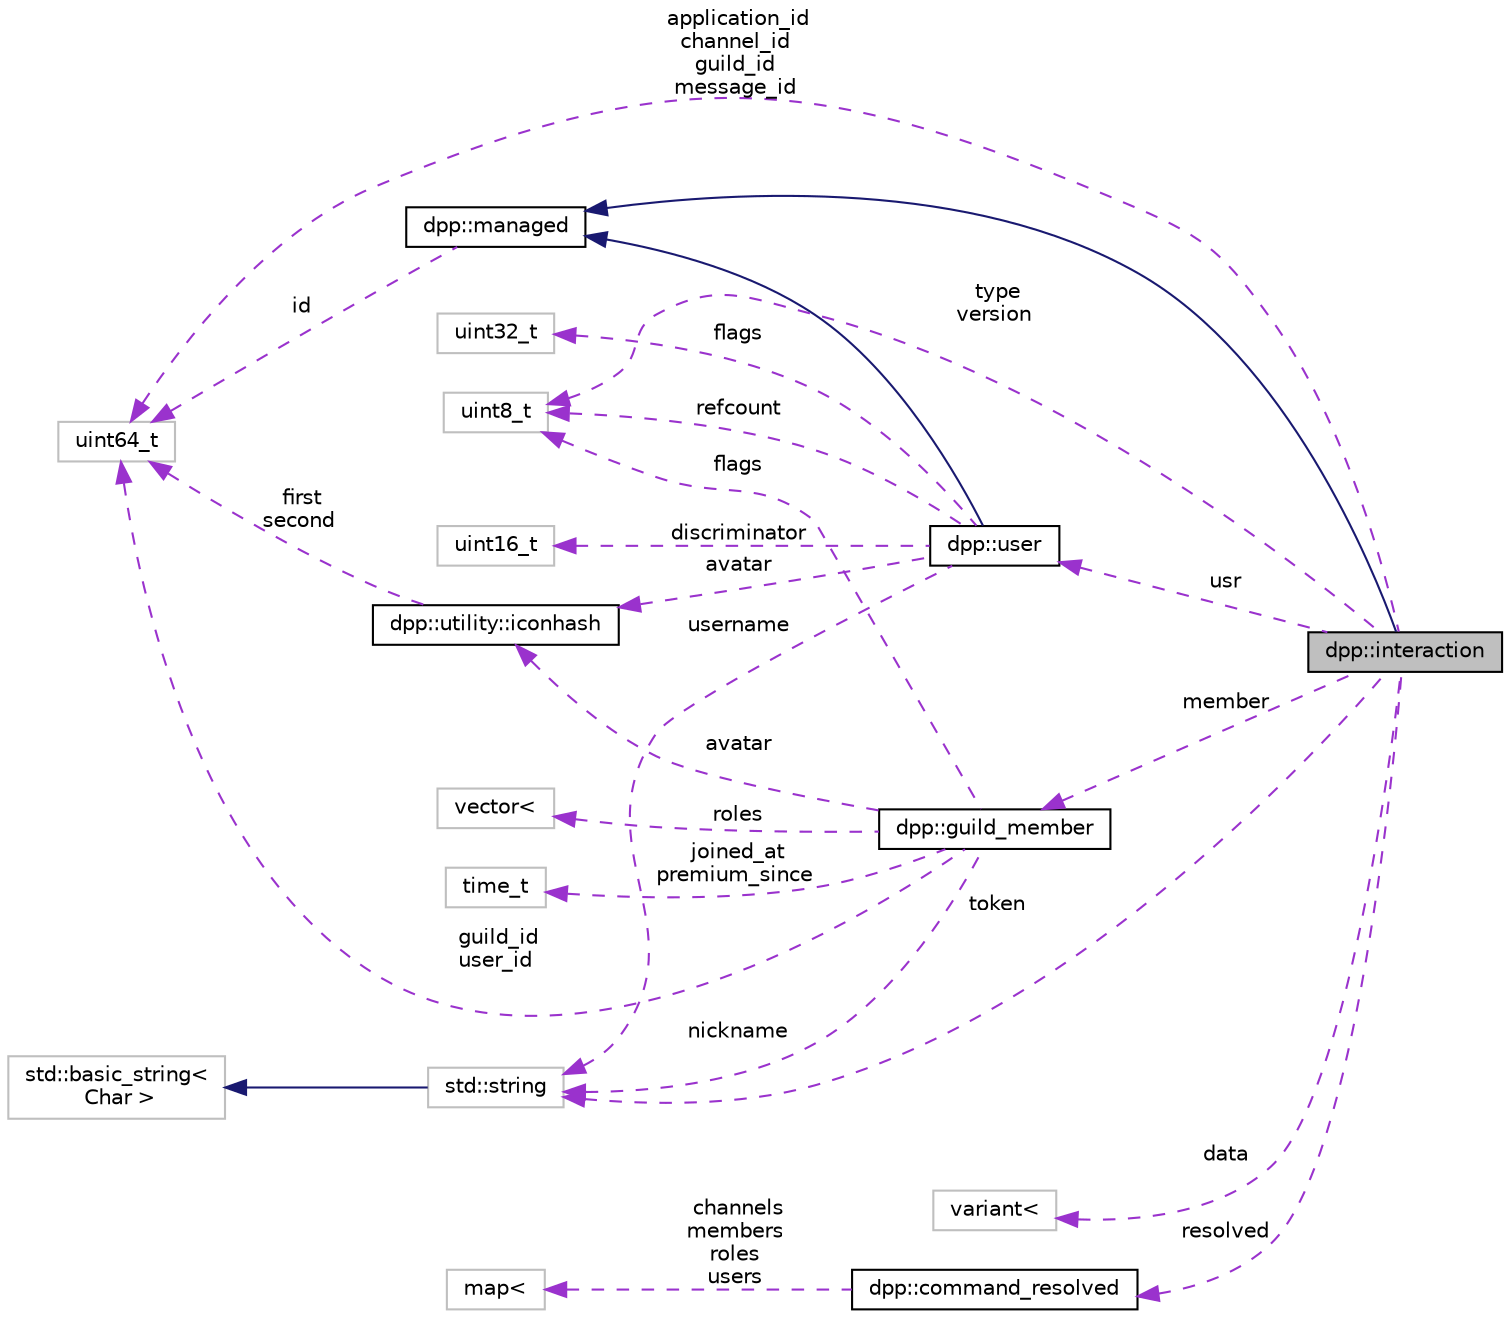 digraph "dpp::interaction"
{
 // INTERACTIVE_SVG=YES
 // LATEX_PDF_SIZE
  bgcolor="transparent";
  edge [fontname="Helvetica",fontsize="10",labelfontname="Helvetica",labelfontsize="10"];
  node [fontname="Helvetica",fontsize="10",shape=record];
  rankdir="LR";
  Node1 [label="dpp::interaction",height=0.2,width=0.4,color="black", fillcolor="grey75", style="filled", fontcolor="black",tooltip="An interaction represents a user running a command and arrives via the dpp::cluster::on_interaction_c..."];
  Node2 -> Node1 [dir="back",color="midnightblue",fontsize="10",style="solid",fontname="Helvetica"];
  Node2 [label="dpp::managed",height=0.2,width=0.4,color="black",URL="$classdpp_1_1managed.html",tooltip="The managed class is the base class for various types that can be stored in a cache that are identifi..."];
  Node3 -> Node2 [dir="back",color="darkorchid3",fontsize="10",style="dashed",label=" id" ,fontname="Helvetica"];
  Node3 [label="uint64_t",height=0.2,width=0.4,color="grey75",tooltip=" "];
  Node3 -> Node1 [dir="back",color="darkorchid3",fontsize="10",style="dashed",label=" application_id\nchannel_id\nguild_id\nmessage_id" ,fontname="Helvetica"];
  Node4 -> Node1 [dir="back",color="darkorchid3",fontsize="10",style="dashed",label=" type\nversion" ,fontname="Helvetica"];
  Node4 [label="uint8_t",height=0.2,width=0.4,color="grey75",tooltip=" "];
  Node5 -> Node1 [dir="back",color="darkorchid3",fontsize="10",style="dashed",label=" data" ,fontname="Helvetica"];
  Node5 [label="variant\<",height=0.2,width=0.4,color="grey75",tooltip=" "];
  Node6 -> Node1 [dir="back",color="darkorchid3",fontsize="10",style="dashed",label=" member" ,fontname="Helvetica"];
  Node6 [label="dpp::guild_member",height=0.2,width=0.4,color="black",URL="$classdpp_1_1guild__member.html",tooltip="Represents dpp::user membership upon a dpp::guild."];
  Node7 -> Node6 [dir="back",color="darkorchid3",fontsize="10",style="dashed",label=" nickname" ,fontname="Helvetica"];
  Node7 [label="std::string",height=0.2,width=0.4,color="grey75",tooltip=" "];
  Node8 -> Node7 [dir="back",color="midnightblue",fontsize="10",style="solid",fontname="Helvetica"];
  Node8 [label="std::basic_string\<\l Char \>",height=0.2,width=0.4,color="grey75",tooltip=" "];
  Node3 -> Node6 [dir="back",color="darkorchid3",fontsize="10",style="dashed",label=" guild_id\nuser_id" ,fontname="Helvetica"];
  Node9 -> Node6 [dir="back",color="darkorchid3",fontsize="10",style="dashed",label=" roles" ,fontname="Helvetica"];
  Node9 [label="vector\<",height=0.2,width=0.4,color="grey75",tooltip=" "];
  Node10 -> Node6 [dir="back",color="darkorchid3",fontsize="10",style="dashed",label=" joined_at\npremium_since" ,fontname="Helvetica"];
  Node10 [label="time_t",height=0.2,width=0.4,color="grey75",tooltip=" "];
  Node4 -> Node6 [dir="back",color="darkorchid3",fontsize="10",style="dashed",label=" flags" ,fontname="Helvetica"];
  Node11 -> Node6 [dir="back",color="darkorchid3",fontsize="10",style="dashed",label=" avatar" ,fontname="Helvetica"];
  Node11 [label="dpp::utility::iconhash",height=0.2,width=0.4,color="black",URL="$structdpp_1_1utility_1_1iconhash.html",tooltip="Store a 128 bit icon hash (profile picture, server icon etc) as a 128 bit binary value made of two ui..."];
  Node3 -> Node11 [dir="back",color="darkorchid3",fontsize="10",style="dashed",label=" first\nsecond" ,fontname="Helvetica"];
  Node12 -> Node1 [dir="back",color="darkorchid3",fontsize="10",style="dashed",label=" usr" ,fontname="Helvetica"];
  Node12 [label="dpp::user",height=0.2,width=0.4,color="black",URL="$classdpp_1_1user.html",tooltip="Represents a user on discord. May or may not be a member of a dpp::guild."];
  Node2 -> Node12 [dir="back",color="midnightblue",fontsize="10",style="solid",fontname="Helvetica"];
  Node7 -> Node12 [dir="back",color="darkorchid3",fontsize="10",style="dashed",label=" username" ,fontname="Helvetica"];
  Node13 -> Node12 [dir="back",color="darkorchid3",fontsize="10",style="dashed",label=" discriminator" ,fontname="Helvetica"];
  Node13 [label="uint16_t",height=0.2,width=0.4,color="grey75",tooltip=" "];
  Node11 -> Node12 [dir="back",color="darkorchid3",fontsize="10",style="dashed",label=" avatar" ,fontname="Helvetica"];
  Node14 -> Node12 [dir="back",color="darkorchid3",fontsize="10",style="dashed",label=" flags" ,fontname="Helvetica"];
  Node14 [label="uint32_t",height=0.2,width=0.4,color="grey75",tooltip=" "];
  Node4 -> Node12 [dir="back",color="darkorchid3",fontsize="10",style="dashed",label=" refcount" ,fontname="Helvetica"];
  Node7 -> Node1 [dir="back",color="darkorchid3",fontsize="10",style="dashed",label=" token" ,fontname="Helvetica"];
  Node15 -> Node1 [dir="back",color="darkorchid3",fontsize="10",style="dashed",label=" resolved" ,fontname="Helvetica"];
  Node15 [label="dpp::command_resolved",height=0.2,width=0.4,color="black",URL="$structdpp_1_1command__resolved.html",tooltip="Resolved snowflake ids to users, guild members, roles and channels."];
  Node16 -> Node15 [dir="back",color="darkorchid3",fontsize="10",style="dashed",label=" channels\nmembers\nroles\nusers" ,fontname="Helvetica"];
  Node16 [label="map\<",height=0.2,width=0.4,color="grey75",tooltip=" "];
}
